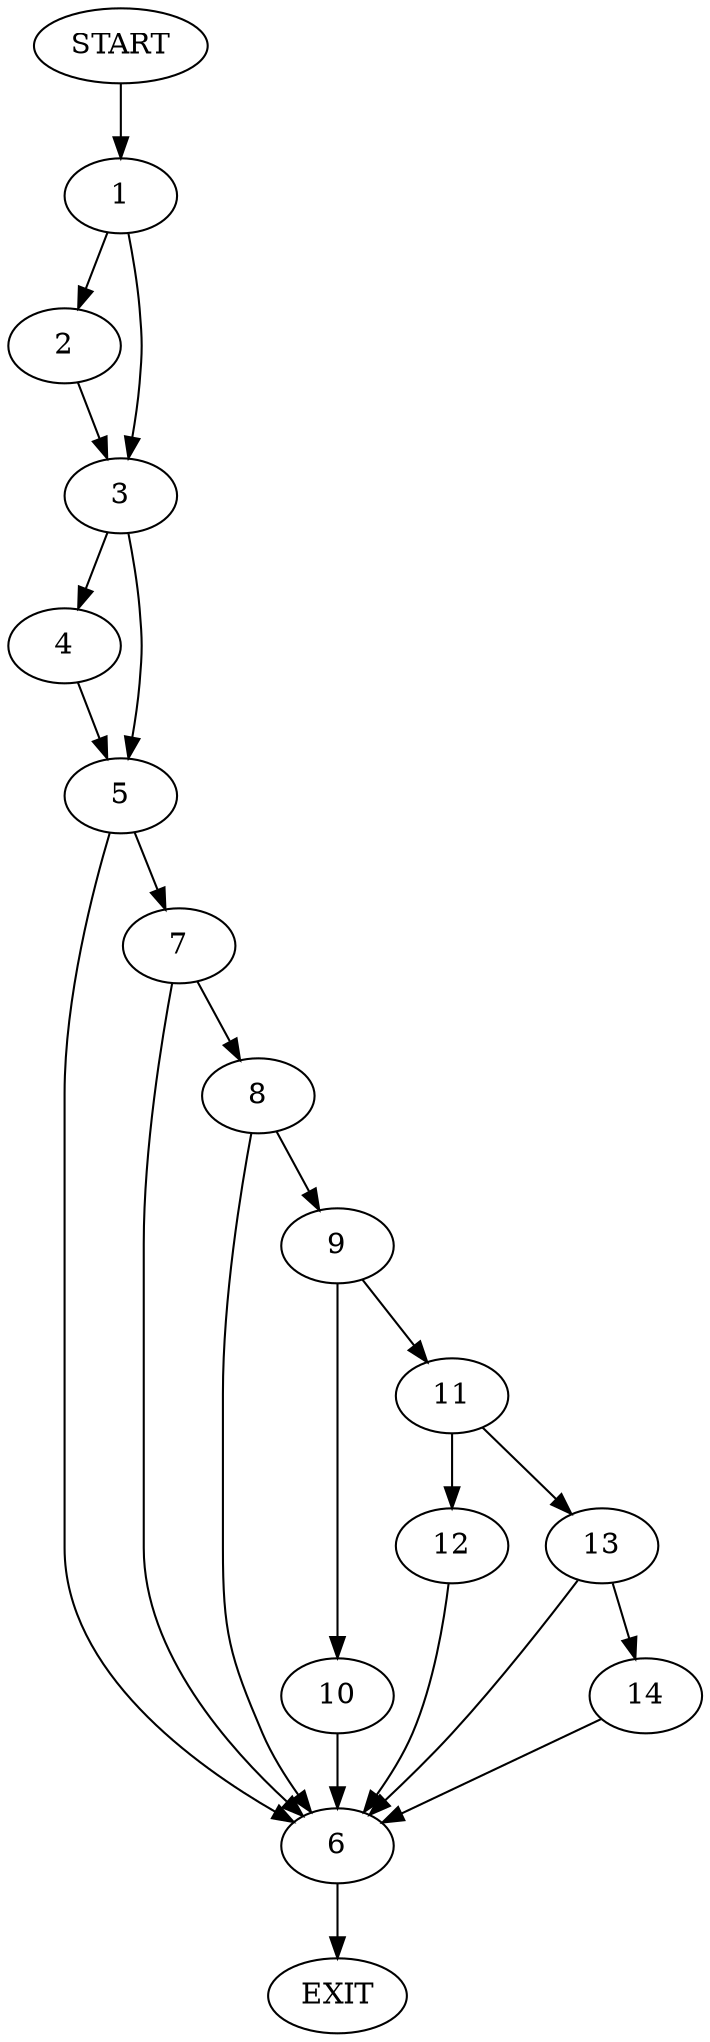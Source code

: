 digraph {
0 [label="START"]
15 [label="EXIT"]
0 -> 1
1 -> 2
1 -> 3
3 -> 4
3 -> 5
2 -> 3
4 -> 5
5 -> 6
5 -> 7
7 -> 8
7 -> 6
6 -> 15
8 -> 9
8 -> 6
9 -> 10
9 -> 11
10 -> 6
11 -> 12
11 -> 13
12 -> 6
13 -> 14
13 -> 6
14 -> 6
}
